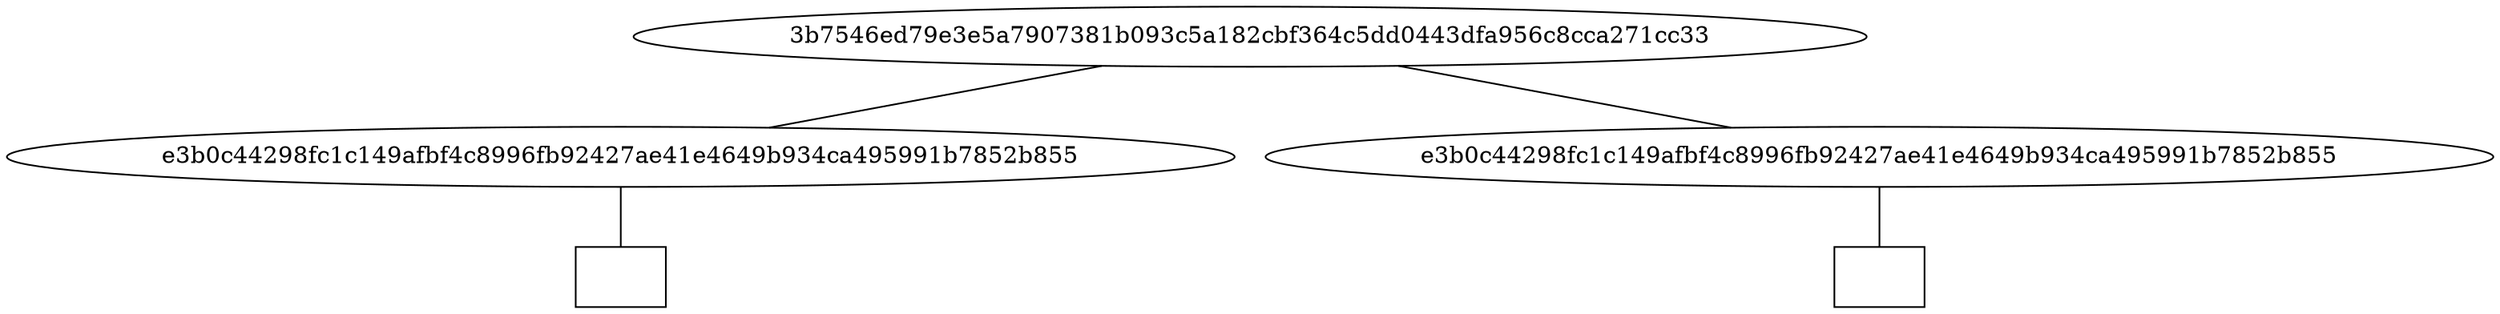 graph {
2[label = "3b7546ed79e3e5a7907381b093c5a182cbf364c5dd0443dfa956c8cca271cc33"];
2 -- 3;
2 -- 4;
3[label = "e3b0c44298fc1c149afbf4c8996fb92427ae41e4649b934ca495991b7852b855"];
0[label = "" shape=rect];
3 -- 0;
4[label = "e3b0c44298fc1c149afbf4c8996fb92427ae41e4649b934ca495991b7852b855"];
1[label = "" shape=rect];
4 -- 1;
}
